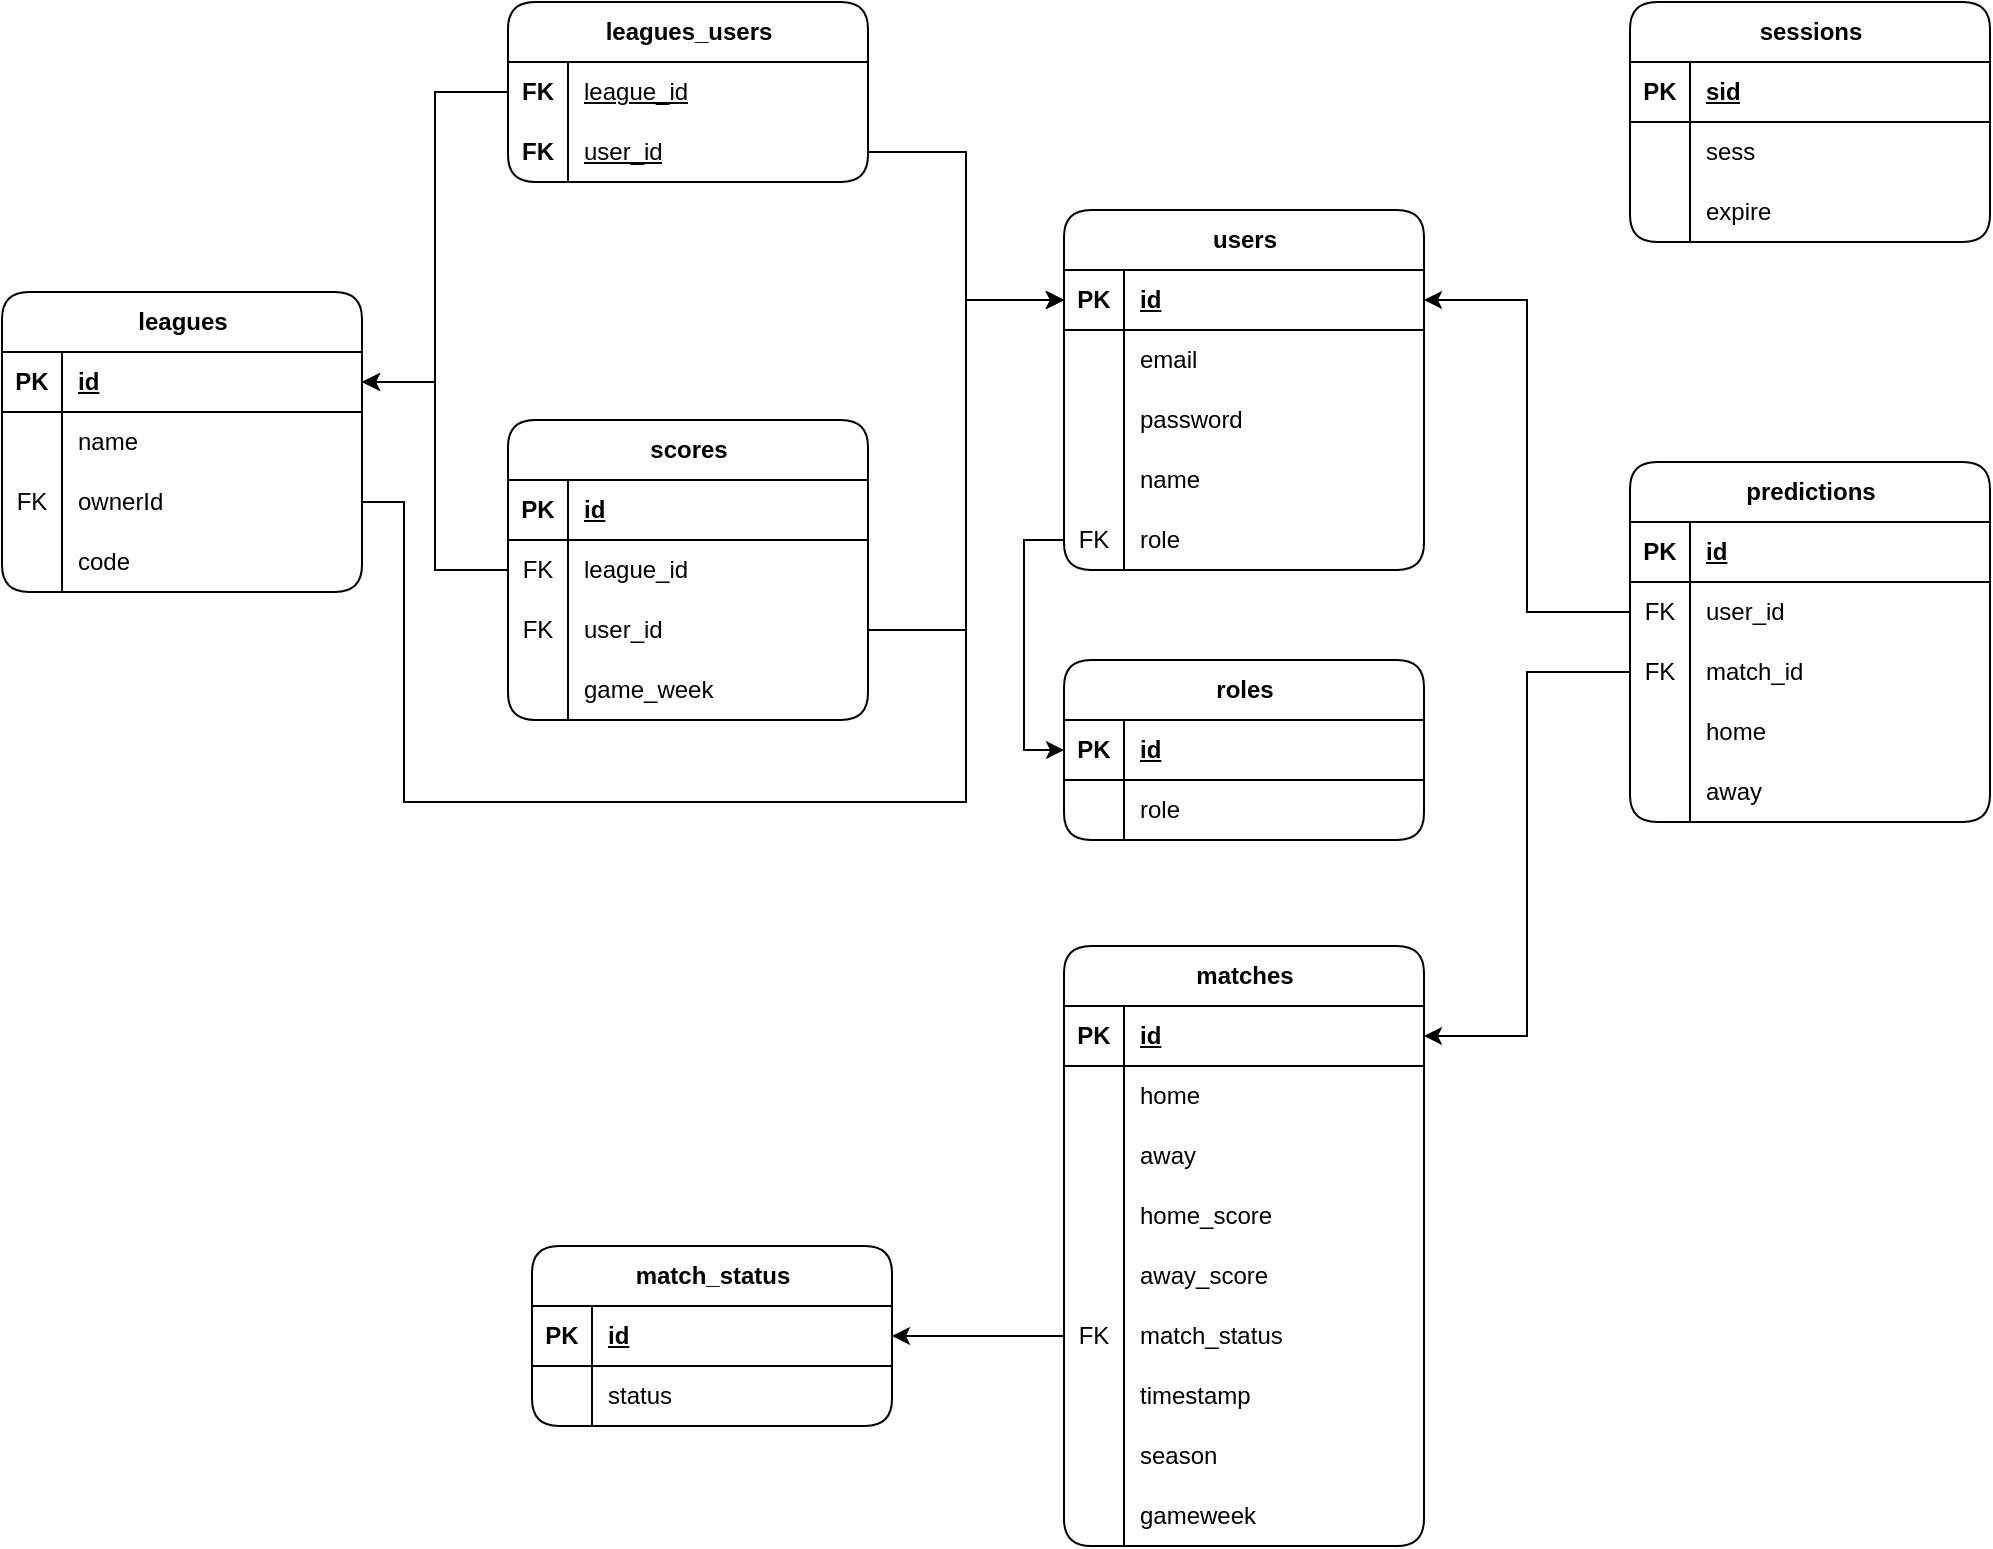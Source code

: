 <mxfile version="24.4.6" type="device">
  <diagram name="Page-1" id="XJ_B43bnQ_kSuKj_4x1w">
    <mxGraphModel dx="1434" dy="838" grid="0" gridSize="10" guides="1" tooltips="1" connect="1" arrows="1" fold="1" page="1" pageScale="1" pageWidth="1100" pageHeight="850" math="0" shadow="0">
      <root>
        <mxCell id="0" />
        <mxCell id="1" parent="0" />
        <mxCell id="yXXd_mj-EzVXQt5Ct0du-18" value="&lt;div&gt;users&lt;/div&gt;" style="shape=table;startSize=30;container=1;collapsible=1;childLayout=tableLayout;fixedRows=1;rowLines=0;fontStyle=1;align=center;resizeLast=1;html=1;rounded=1;shadow=0;swimlaneFillColor=none;gradientColor=none;" parent="1" vertex="1">
          <mxGeometry x="534" y="137" width="180" height="180" as="geometry" />
        </mxCell>
        <mxCell id="yXXd_mj-EzVXQt5Ct0du-19" value="" style="shape=tableRow;horizontal=0;startSize=0;swimlaneHead=0;swimlaneBody=0;fillColor=none;collapsible=0;dropTarget=0;points=[[0,0.5],[1,0.5]];portConstraint=eastwest;top=0;left=0;right=0;bottom=1;" parent="yXXd_mj-EzVXQt5Ct0du-18" vertex="1">
          <mxGeometry y="30" width="180" height="30" as="geometry" />
        </mxCell>
        <mxCell id="yXXd_mj-EzVXQt5Ct0du-20" value="PK" style="shape=partialRectangle;connectable=0;fillColor=none;top=0;left=0;bottom=0;right=0;fontStyle=1;overflow=hidden;whiteSpace=wrap;html=1;" parent="yXXd_mj-EzVXQt5Ct0du-19" vertex="1">
          <mxGeometry width="30" height="30" as="geometry">
            <mxRectangle width="30" height="30" as="alternateBounds" />
          </mxGeometry>
        </mxCell>
        <mxCell id="yXXd_mj-EzVXQt5Ct0du-21" value="id" style="shape=partialRectangle;connectable=0;fillColor=none;top=0;left=0;bottom=0;right=0;align=left;spacingLeft=6;fontStyle=5;overflow=hidden;whiteSpace=wrap;html=1;" parent="yXXd_mj-EzVXQt5Ct0du-19" vertex="1">
          <mxGeometry x="30" width="150" height="30" as="geometry">
            <mxRectangle width="150" height="30" as="alternateBounds" />
          </mxGeometry>
        </mxCell>
        <mxCell id="yXXd_mj-EzVXQt5Ct0du-22" value="" style="shape=tableRow;horizontal=0;startSize=0;swimlaneHead=0;swimlaneBody=0;fillColor=none;collapsible=0;dropTarget=0;points=[[0,0.5],[1,0.5]];portConstraint=eastwest;top=0;left=0;right=0;bottom=0;" parent="yXXd_mj-EzVXQt5Ct0du-18" vertex="1">
          <mxGeometry y="60" width="180" height="30" as="geometry" />
        </mxCell>
        <mxCell id="yXXd_mj-EzVXQt5Ct0du-23" value="" style="shape=partialRectangle;connectable=0;fillColor=none;top=0;left=0;bottom=0;right=0;editable=1;overflow=hidden;whiteSpace=wrap;html=1;" parent="yXXd_mj-EzVXQt5Ct0du-22" vertex="1">
          <mxGeometry width="30" height="30" as="geometry">
            <mxRectangle width="30" height="30" as="alternateBounds" />
          </mxGeometry>
        </mxCell>
        <mxCell id="yXXd_mj-EzVXQt5Ct0du-24" value="email" style="shape=partialRectangle;connectable=0;fillColor=none;top=0;left=0;bottom=0;right=0;align=left;spacingLeft=6;overflow=hidden;whiteSpace=wrap;html=1;" parent="yXXd_mj-EzVXQt5Ct0du-22" vertex="1">
          <mxGeometry x="30" width="150" height="30" as="geometry">
            <mxRectangle width="150" height="30" as="alternateBounds" />
          </mxGeometry>
        </mxCell>
        <mxCell id="yXXd_mj-EzVXQt5Ct0du-25" value="" style="shape=tableRow;horizontal=0;startSize=0;swimlaneHead=0;swimlaneBody=0;fillColor=none;collapsible=0;dropTarget=0;points=[[0,0.5],[1,0.5]];portConstraint=eastwest;top=0;left=0;right=0;bottom=0;" parent="yXXd_mj-EzVXQt5Ct0du-18" vertex="1">
          <mxGeometry y="90" width="180" height="30" as="geometry" />
        </mxCell>
        <mxCell id="yXXd_mj-EzVXQt5Ct0du-26" value="" style="shape=partialRectangle;connectable=0;fillColor=none;top=0;left=0;bottom=0;right=0;editable=1;overflow=hidden;whiteSpace=wrap;html=1;" parent="yXXd_mj-EzVXQt5Ct0du-25" vertex="1">
          <mxGeometry width="30" height="30" as="geometry">
            <mxRectangle width="30" height="30" as="alternateBounds" />
          </mxGeometry>
        </mxCell>
        <mxCell id="yXXd_mj-EzVXQt5Ct0du-27" value="password" style="shape=partialRectangle;connectable=0;fillColor=none;top=0;left=0;bottom=0;right=0;align=left;spacingLeft=6;overflow=hidden;whiteSpace=wrap;html=1;" parent="yXXd_mj-EzVXQt5Ct0du-25" vertex="1">
          <mxGeometry x="30" width="150" height="30" as="geometry">
            <mxRectangle width="150" height="30" as="alternateBounds" />
          </mxGeometry>
        </mxCell>
        <mxCell id="yXXd_mj-EzVXQt5Ct0du-28" value="" style="shape=tableRow;horizontal=0;startSize=0;swimlaneHead=0;swimlaneBody=0;fillColor=none;collapsible=0;dropTarget=0;points=[[0,0.5],[1,0.5]];portConstraint=eastwest;top=0;left=0;right=0;bottom=0;" parent="yXXd_mj-EzVXQt5Ct0du-18" vertex="1">
          <mxGeometry y="120" width="180" height="30" as="geometry" />
        </mxCell>
        <mxCell id="yXXd_mj-EzVXQt5Ct0du-29" value="" style="shape=partialRectangle;connectable=0;fillColor=none;top=0;left=0;bottom=0;right=0;editable=1;overflow=hidden;whiteSpace=wrap;html=1;" parent="yXXd_mj-EzVXQt5Ct0du-28" vertex="1">
          <mxGeometry width="30" height="30" as="geometry">
            <mxRectangle width="30" height="30" as="alternateBounds" />
          </mxGeometry>
        </mxCell>
        <mxCell id="yXXd_mj-EzVXQt5Ct0du-30" value="name" style="shape=partialRectangle;connectable=0;fillColor=none;top=0;left=0;bottom=0;right=0;align=left;spacingLeft=6;overflow=hidden;whiteSpace=wrap;html=1;" parent="yXXd_mj-EzVXQt5Ct0du-28" vertex="1">
          <mxGeometry x="30" width="150" height="30" as="geometry">
            <mxRectangle width="150" height="30" as="alternateBounds" />
          </mxGeometry>
        </mxCell>
        <mxCell id="FfpWNQNDys0B601kXqh4-14" style="shape=tableRow;horizontal=0;startSize=0;swimlaneHead=0;swimlaneBody=0;fillColor=none;collapsible=0;dropTarget=0;points=[[0,0.5],[1,0.5]];portConstraint=eastwest;top=0;left=0;right=0;bottom=0;" parent="yXXd_mj-EzVXQt5Ct0du-18" vertex="1">
          <mxGeometry y="150" width="180" height="30" as="geometry" />
        </mxCell>
        <mxCell id="FfpWNQNDys0B601kXqh4-15" value="FK" style="shape=partialRectangle;connectable=0;fillColor=none;top=0;left=0;bottom=0;right=0;editable=1;overflow=hidden;whiteSpace=wrap;html=1;" parent="FfpWNQNDys0B601kXqh4-14" vertex="1">
          <mxGeometry width="30" height="30" as="geometry">
            <mxRectangle width="30" height="30" as="alternateBounds" />
          </mxGeometry>
        </mxCell>
        <mxCell id="FfpWNQNDys0B601kXqh4-16" value="role" style="shape=partialRectangle;connectable=0;fillColor=none;top=0;left=0;bottom=0;right=0;align=left;spacingLeft=6;overflow=hidden;whiteSpace=wrap;html=1;" parent="FfpWNQNDys0B601kXqh4-14" vertex="1">
          <mxGeometry x="30" width="150" height="30" as="geometry">
            <mxRectangle width="150" height="30" as="alternateBounds" />
          </mxGeometry>
        </mxCell>
        <mxCell id="yXXd_mj-EzVXQt5Ct0du-51" value="&lt;div&gt;predictions&lt;/div&gt;" style="shape=table;startSize=30;container=1;collapsible=1;childLayout=tableLayout;fixedRows=1;rowLines=0;fontStyle=1;align=center;resizeLast=1;html=1;rounded=1;shadow=0;swimlaneFillColor=none;gradientColor=none;" parent="1" vertex="1">
          <mxGeometry x="817" y="263" width="180" height="180" as="geometry" />
        </mxCell>
        <mxCell id="yXXd_mj-EzVXQt5Ct0du-52" value="" style="shape=tableRow;horizontal=0;startSize=0;swimlaneHead=0;swimlaneBody=0;fillColor=none;collapsible=0;dropTarget=0;points=[[0,0.5],[1,0.5]];portConstraint=eastwest;top=0;left=0;right=0;bottom=1;" parent="yXXd_mj-EzVXQt5Ct0du-51" vertex="1">
          <mxGeometry y="30" width="180" height="30" as="geometry" />
        </mxCell>
        <mxCell id="yXXd_mj-EzVXQt5Ct0du-53" value="PK" style="shape=partialRectangle;connectable=0;fillColor=none;top=0;left=0;bottom=0;right=0;fontStyle=1;overflow=hidden;whiteSpace=wrap;html=1;" parent="yXXd_mj-EzVXQt5Ct0du-52" vertex="1">
          <mxGeometry width="30" height="30" as="geometry">
            <mxRectangle width="30" height="30" as="alternateBounds" />
          </mxGeometry>
        </mxCell>
        <mxCell id="yXXd_mj-EzVXQt5Ct0du-54" value="id" style="shape=partialRectangle;connectable=0;fillColor=none;top=0;left=0;bottom=0;right=0;align=left;spacingLeft=6;fontStyle=5;overflow=hidden;whiteSpace=wrap;html=1;" parent="yXXd_mj-EzVXQt5Ct0du-52" vertex="1">
          <mxGeometry x="30" width="150" height="30" as="geometry">
            <mxRectangle width="150" height="30" as="alternateBounds" />
          </mxGeometry>
        </mxCell>
        <mxCell id="yXXd_mj-EzVXQt5Ct0du-55" value="" style="shape=tableRow;horizontal=0;startSize=0;swimlaneHead=0;swimlaneBody=0;fillColor=none;collapsible=0;dropTarget=0;points=[[0,0.5],[1,0.5]];portConstraint=eastwest;top=0;left=0;right=0;bottom=0;" parent="yXXd_mj-EzVXQt5Ct0du-51" vertex="1">
          <mxGeometry y="60" width="180" height="30" as="geometry" />
        </mxCell>
        <mxCell id="yXXd_mj-EzVXQt5Ct0du-56" value="FK" style="shape=partialRectangle;connectable=0;fillColor=none;top=0;left=0;bottom=0;right=0;editable=1;overflow=hidden;whiteSpace=wrap;html=1;" parent="yXXd_mj-EzVXQt5Ct0du-55" vertex="1">
          <mxGeometry width="30" height="30" as="geometry">
            <mxRectangle width="30" height="30" as="alternateBounds" />
          </mxGeometry>
        </mxCell>
        <mxCell id="yXXd_mj-EzVXQt5Ct0du-57" value="user_id" style="shape=partialRectangle;connectable=0;fillColor=none;top=0;left=0;bottom=0;right=0;align=left;spacingLeft=6;overflow=hidden;whiteSpace=wrap;html=1;" parent="yXXd_mj-EzVXQt5Ct0du-55" vertex="1">
          <mxGeometry x="30" width="150" height="30" as="geometry">
            <mxRectangle width="150" height="30" as="alternateBounds" />
          </mxGeometry>
        </mxCell>
        <mxCell id="yXXd_mj-EzVXQt5Ct0du-58" value="" style="shape=tableRow;horizontal=0;startSize=0;swimlaneHead=0;swimlaneBody=0;fillColor=none;collapsible=0;dropTarget=0;points=[[0,0.5],[1,0.5]];portConstraint=eastwest;top=0;left=0;right=0;bottom=0;" parent="yXXd_mj-EzVXQt5Ct0du-51" vertex="1">
          <mxGeometry y="90" width="180" height="30" as="geometry" />
        </mxCell>
        <mxCell id="yXXd_mj-EzVXQt5Ct0du-59" value="FK" style="shape=partialRectangle;connectable=0;fillColor=none;top=0;left=0;bottom=0;right=0;editable=1;overflow=hidden;whiteSpace=wrap;html=1;" parent="yXXd_mj-EzVXQt5Ct0du-58" vertex="1">
          <mxGeometry width="30" height="30" as="geometry">
            <mxRectangle width="30" height="30" as="alternateBounds" />
          </mxGeometry>
        </mxCell>
        <mxCell id="yXXd_mj-EzVXQt5Ct0du-60" value="match_id" style="shape=partialRectangle;connectable=0;fillColor=none;top=0;left=0;bottom=0;right=0;align=left;spacingLeft=6;overflow=hidden;whiteSpace=wrap;html=1;" parent="yXXd_mj-EzVXQt5Ct0du-58" vertex="1">
          <mxGeometry x="30" width="150" height="30" as="geometry">
            <mxRectangle width="150" height="30" as="alternateBounds" />
          </mxGeometry>
        </mxCell>
        <mxCell id="yXXd_mj-EzVXQt5Ct0du-61" value="" style="shape=tableRow;horizontal=0;startSize=0;swimlaneHead=0;swimlaneBody=0;fillColor=none;collapsible=0;dropTarget=0;points=[[0,0.5],[1,0.5]];portConstraint=eastwest;top=0;left=0;right=0;bottom=0;" parent="yXXd_mj-EzVXQt5Ct0du-51" vertex="1">
          <mxGeometry y="120" width="180" height="30" as="geometry" />
        </mxCell>
        <mxCell id="yXXd_mj-EzVXQt5Ct0du-62" value="" style="shape=partialRectangle;connectable=0;fillColor=none;top=0;left=0;bottom=0;right=0;editable=1;overflow=hidden;whiteSpace=wrap;html=1;" parent="yXXd_mj-EzVXQt5Ct0du-61" vertex="1">
          <mxGeometry width="30" height="30" as="geometry">
            <mxRectangle width="30" height="30" as="alternateBounds" />
          </mxGeometry>
        </mxCell>
        <mxCell id="yXXd_mj-EzVXQt5Ct0du-63" value="home" style="shape=partialRectangle;connectable=0;fillColor=none;top=0;left=0;bottom=0;right=0;align=left;spacingLeft=6;overflow=hidden;whiteSpace=wrap;html=1;" parent="yXXd_mj-EzVXQt5Ct0du-61" vertex="1">
          <mxGeometry x="30" width="150" height="30" as="geometry">
            <mxRectangle width="150" height="30" as="alternateBounds" />
          </mxGeometry>
        </mxCell>
        <mxCell id="yXXd_mj-EzVXQt5Ct0du-86" style="shape=tableRow;horizontal=0;startSize=0;swimlaneHead=0;swimlaneBody=0;fillColor=none;collapsible=0;dropTarget=0;points=[[0,0.5],[1,0.5]];portConstraint=eastwest;top=0;left=0;right=0;bottom=0;" parent="yXXd_mj-EzVXQt5Ct0du-51" vertex="1">
          <mxGeometry y="150" width="180" height="30" as="geometry" />
        </mxCell>
        <mxCell id="yXXd_mj-EzVXQt5Ct0du-87" style="shape=partialRectangle;connectable=0;fillColor=none;top=0;left=0;bottom=0;right=0;editable=1;overflow=hidden;whiteSpace=wrap;html=1;" parent="yXXd_mj-EzVXQt5Ct0du-86" vertex="1">
          <mxGeometry width="30" height="30" as="geometry">
            <mxRectangle width="30" height="30" as="alternateBounds" />
          </mxGeometry>
        </mxCell>
        <mxCell id="yXXd_mj-EzVXQt5Ct0du-88" value="away" style="shape=partialRectangle;connectable=0;fillColor=none;top=0;left=0;bottom=0;right=0;align=left;spacingLeft=6;overflow=hidden;whiteSpace=wrap;html=1;" parent="yXXd_mj-EzVXQt5Ct0du-86" vertex="1">
          <mxGeometry x="30" width="150" height="30" as="geometry">
            <mxRectangle width="150" height="30" as="alternateBounds" />
          </mxGeometry>
        </mxCell>
        <mxCell id="yXXd_mj-EzVXQt5Ct0du-64" value="matches" style="shape=table;startSize=30;container=1;collapsible=1;childLayout=tableLayout;fixedRows=1;rowLines=0;fontStyle=1;align=center;resizeLast=1;html=1;rounded=1;shadow=0;swimlaneFillColor=none;gradientColor=none;" parent="1" vertex="1">
          <mxGeometry x="534" y="505" width="180" height="300" as="geometry" />
        </mxCell>
        <mxCell id="yXXd_mj-EzVXQt5Ct0du-65" value="" style="shape=tableRow;horizontal=0;startSize=0;swimlaneHead=0;swimlaneBody=0;fillColor=none;collapsible=0;dropTarget=0;points=[[0,0.5],[1,0.5]];portConstraint=eastwest;top=0;left=0;right=0;bottom=1;" parent="yXXd_mj-EzVXQt5Ct0du-64" vertex="1">
          <mxGeometry y="30" width="180" height="30" as="geometry" />
        </mxCell>
        <mxCell id="yXXd_mj-EzVXQt5Ct0du-66" value="PK" style="shape=partialRectangle;connectable=0;fillColor=none;top=0;left=0;bottom=0;right=0;fontStyle=1;overflow=hidden;whiteSpace=wrap;html=1;" parent="yXXd_mj-EzVXQt5Ct0du-65" vertex="1">
          <mxGeometry width="30" height="30" as="geometry">
            <mxRectangle width="30" height="30" as="alternateBounds" />
          </mxGeometry>
        </mxCell>
        <mxCell id="yXXd_mj-EzVXQt5Ct0du-67" value="id" style="shape=partialRectangle;connectable=0;fillColor=none;top=0;left=0;bottom=0;right=0;align=left;spacingLeft=6;fontStyle=5;overflow=hidden;whiteSpace=wrap;html=1;" parent="yXXd_mj-EzVXQt5Ct0du-65" vertex="1">
          <mxGeometry x="30" width="150" height="30" as="geometry">
            <mxRectangle width="150" height="30" as="alternateBounds" />
          </mxGeometry>
        </mxCell>
        <mxCell id="yXXd_mj-EzVXQt5Ct0du-68" value="" style="shape=tableRow;horizontal=0;startSize=0;swimlaneHead=0;swimlaneBody=0;fillColor=none;collapsible=0;dropTarget=0;points=[[0,0.5],[1,0.5]];portConstraint=eastwest;top=0;left=0;right=0;bottom=0;" parent="yXXd_mj-EzVXQt5Ct0du-64" vertex="1">
          <mxGeometry y="60" width="180" height="30" as="geometry" />
        </mxCell>
        <mxCell id="yXXd_mj-EzVXQt5Ct0du-69" value="" style="shape=partialRectangle;connectable=0;fillColor=none;top=0;left=0;bottom=0;right=0;editable=1;overflow=hidden;whiteSpace=wrap;html=1;" parent="yXXd_mj-EzVXQt5Ct0du-68" vertex="1">
          <mxGeometry width="30" height="30" as="geometry">
            <mxRectangle width="30" height="30" as="alternateBounds" />
          </mxGeometry>
        </mxCell>
        <mxCell id="yXXd_mj-EzVXQt5Ct0du-70" value="home" style="shape=partialRectangle;connectable=0;fillColor=none;top=0;left=0;bottom=0;right=0;align=left;spacingLeft=6;overflow=hidden;whiteSpace=wrap;html=1;" parent="yXXd_mj-EzVXQt5Ct0du-68" vertex="1">
          <mxGeometry x="30" width="150" height="30" as="geometry">
            <mxRectangle width="150" height="30" as="alternateBounds" />
          </mxGeometry>
        </mxCell>
        <mxCell id="yXXd_mj-EzVXQt5Ct0du-71" value="" style="shape=tableRow;horizontal=0;startSize=0;swimlaneHead=0;swimlaneBody=0;fillColor=none;collapsible=0;dropTarget=0;points=[[0,0.5],[1,0.5]];portConstraint=eastwest;top=0;left=0;right=0;bottom=0;" parent="yXXd_mj-EzVXQt5Ct0du-64" vertex="1">
          <mxGeometry y="90" width="180" height="30" as="geometry" />
        </mxCell>
        <mxCell id="yXXd_mj-EzVXQt5Ct0du-72" value="" style="shape=partialRectangle;connectable=0;fillColor=none;top=0;left=0;bottom=0;right=0;editable=1;overflow=hidden;whiteSpace=wrap;html=1;" parent="yXXd_mj-EzVXQt5Ct0du-71" vertex="1">
          <mxGeometry width="30" height="30" as="geometry">
            <mxRectangle width="30" height="30" as="alternateBounds" />
          </mxGeometry>
        </mxCell>
        <mxCell id="yXXd_mj-EzVXQt5Ct0du-73" value="away" style="shape=partialRectangle;connectable=0;fillColor=none;top=0;left=0;bottom=0;right=0;align=left;spacingLeft=6;overflow=hidden;whiteSpace=wrap;html=1;" parent="yXXd_mj-EzVXQt5Ct0du-71" vertex="1">
          <mxGeometry x="30" width="150" height="30" as="geometry">
            <mxRectangle width="150" height="30" as="alternateBounds" />
          </mxGeometry>
        </mxCell>
        <mxCell id="yXXd_mj-EzVXQt5Ct0du-74" value="" style="shape=tableRow;horizontal=0;startSize=0;swimlaneHead=0;swimlaneBody=0;fillColor=none;collapsible=0;dropTarget=0;points=[[0,0.5],[1,0.5]];portConstraint=eastwest;top=0;left=0;right=0;bottom=0;" parent="yXXd_mj-EzVXQt5Ct0du-64" vertex="1">
          <mxGeometry y="120" width="180" height="30" as="geometry" />
        </mxCell>
        <mxCell id="yXXd_mj-EzVXQt5Ct0du-75" value="" style="shape=partialRectangle;connectable=0;fillColor=none;top=0;left=0;bottom=0;right=0;editable=1;overflow=hidden;whiteSpace=wrap;html=1;" parent="yXXd_mj-EzVXQt5Ct0du-74" vertex="1">
          <mxGeometry width="30" height="30" as="geometry">
            <mxRectangle width="30" height="30" as="alternateBounds" />
          </mxGeometry>
        </mxCell>
        <mxCell id="yXXd_mj-EzVXQt5Ct0du-76" value="home_score" style="shape=partialRectangle;connectable=0;fillColor=none;top=0;left=0;bottom=0;right=0;align=left;spacingLeft=6;overflow=hidden;whiteSpace=wrap;html=1;" parent="yXXd_mj-EzVXQt5Ct0du-74" vertex="1">
          <mxGeometry x="30" width="150" height="30" as="geometry">
            <mxRectangle width="150" height="30" as="alternateBounds" />
          </mxGeometry>
        </mxCell>
        <mxCell id="yXXd_mj-EzVXQt5Ct0du-77" style="shape=tableRow;horizontal=0;startSize=0;swimlaneHead=0;swimlaneBody=0;fillColor=none;collapsible=0;dropTarget=0;points=[[0,0.5],[1,0.5]];portConstraint=eastwest;top=0;left=0;right=0;bottom=0;" parent="yXXd_mj-EzVXQt5Ct0du-64" vertex="1">
          <mxGeometry y="150" width="180" height="30" as="geometry" />
        </mxCell>
        <mxCell id="yXXd_mj-EzVXQt5Ct0du-78" style="shape=partialRectangle;connectable=0;fillColor=none;top=0;left=0;bottom=0;right=0;editable=1;overflow=hidden;whiteSpace=wrap;html=1;" parent="yXXd_mj-EzVXQt5Ct0du-77" vertex="1">
          <mxGeometry width="30" height="30" as="geometry">
            <mxRectangle width="30" height="30" as="alternateBounds" />
          </mxGeometry>
        </mxCell>
        <mxCell id="yXXd_mj-EzVXQt5Ct0du-79" value="away_score" style="shape=partialRectangle;connectable=0;fillColor=none;top=0;left=0;bottom=0;right=0;align=left;spacingLeft=6;overflow=hidden;whiteSpace=wrap;html=1;" parent="yXXd_mj-EzVXQt5Ct0du-77" vertex="1">
          <mxGeometry x="30" width="150" height="30" as="geometry">
            <mxRectangle width="150" height="30" as="alternateBounds" />
          </mxGeometry>
        </mxCell>
        <mxCell id="yXXd_mj-EzVXQt5Ct0du-146" style="shape=tableRow;horizontal=0;startSize=0;swimlaneHead=0;swimlaneBody=0;fillColor=none;collapsible=0;dropTarget=0;points=[[0,0.5],[1,0.5]];portConstraint=eastwest;top=0;left=0;right=0;bottom=0;" parent="yXXd_mj-EzVXQt5Ct0du-64" vertex="1">
          <mxGeometry y="180" width="180" height="30" as="geometry" />
        </mxCell>
        <mxCell id="yXXd_mj-EzVXQt5Ct0du-147" value="FK" style="shape=partialRectangle;connectable=0;fillColor=none;top=0;left=0;bottom=0;right=0;editable=1;overflow=hidden;whiteSpace=wrap;html=1;" parent="yXXd_mj-EzVXQt5Ct0du-146" vertex="1">
          <mxGeometry width="30" height="30" as="geometry">
            <mxRectangle width="30" height="30" as="alternateBounds" />
          </mxGeometry>
        </mxCell>
        <mxCell id="yXXd_mj-EzVXQt5Ct0du-148" value="match_status" style="shape=partialRectangle;connectable=0;fillColor=none;top=0;left=0;bottom=0;right=0;align=left;spacingLeft=6;overflow=hidden;whiteSpace=wrap;html=1;" parent="yXXd_mj-EzVXQt5Ct0du-146" vertex="1">
          <mxGeometry x="30" width="150" height="30" as="geometry">
            <mxRectangle width="150" height="30" as="alternateBounds" />
          </mxGeometry>
        </mxCell>
        <mxCell id="yXXd_mj-EzVXQt5Ct0du-80" style="shape=tableRow;horizontal=0;startSize=0;swimlaneHead=0;swimlaneBody=0;fillColor=none;collapsible=0;dropTarget=0;points=[[0,0.5],[1,0.5]];portConstraint=eastwest;top=0;left=0;right=0;bottom=0;" parent="yXXd_mj-EzVXQt5Ct0du-64" vertex="1">
          <mxGeometry y="210" width="180" height="30" as="geometry" />
        </mxCell>
        <mxCell id="yXXd_mj-EzVXQt5Ct0du-81" style="shape=partialRectangle;connectable=0;fillColor=none;top=0;left=0;bottom=0;right=0;editable=1;overflow=hidden;whiteSpace=wrap;html=1;" parent="yXXd_mj-EzVXQt5Ct0du-80" vertex="1">
          <mxGeometry width="30" height="30" as="geometry">
            <mxRectangle width="30" height="30" as="alternateBounds" />
          </mxGeometry>
        </mxCell>
        <mxCell id="yXXd_mj-EzVXQt5Ct0du-82" value="timestamp" style="shape=partialRectangle;connectable=0;fillColor=none;top=0;left=0;bottom=0;right=0;align=left;spacingLeft=6;overflow=hidden;whiteSpace=wrap;html=1;" parent="yXXd_mj-EzVXQt5Ct0du-80" vertex="1">
          <mxGeometry x="30" width="150" height="30" as="geometry">
            <mxRectangle width="150" height="30" as="alternateBounds" />
          </mxGeometry>
        </mxCell>
        <mxCell id="yXXd_mj-EzVXQt5Ct0du-83" style="shape=tableRow;horizontal=0;startSize=0;swimlaneHead=0;swimlaneBody=0;fillColor=none;collapsible=0;dropTarget=0;points=[[0,0.5],[1,0.5]];portConstraint=eastwest;top=0;left=0;right=0;bottom=0;" parent="yXXd_mj-EzVXQt5Ct0du-64" vertex="1">
          <mxGeometry y="240" width="180" height="30" as="geometry" />
        </mxCell>
        <mxCell id="yXXd_mj-EzVXQt5Ct0du-84" style="shape=partialRectangle;connectable=0;fillColor=none;top=0;left=0;bottom=0;right=0;editable=1;overflow=hidden;whiteSpace=wrap;html=1;" parent="yXXd_mj-EzVXQt5Ct0du-83" vertex="1">
          <mxGeometry width="30" height="30" as="geometry">
            <mxRectangle width="30" height="30" as="alternateBounds" />
          </mxGeometry>
        </mxCell>
        <mxCell id="yXXd_mj-EzVXQt5Ct0du-85" value="season" style="shape=partialRectangle;connectable=0;fillColor=none;top=0;left=0;bottom=0;right=0;align=left;spacingLeft=6;overflow=hidden;whiteSpace=wrap;html=1;" parent="yXXd_mj-EzVXQt5Ct0du-83" vertex="1">
          <mxGeometry x="30" width="150" height="30" as="geometry">
            <mxRectangle width="150" height="30" as="alternateBounds" />
          </mxGeometry>
        </mxCell>
        <mxCell id="BemT7R6E5aSTRUcToGbr-1" style="shape=tableRow;horizontal=0;startSize=0;swimlaneHead=0;swimlaneBody=0;fillColor=none;collapsible=0;dropTarget=0;points=[[0,0.5],[1,0.5]];portConstraint=eastwest;top=0;left=0;right=0;bottom=0;" vertex="1" parent="yXXd_mj-EzVXQt5Ct0du-64">
          <mxGeometry y="270" width="180" height="30" as="geometry" />
        </mxCell>
        <mxCell id="BemT7R6E5aSTRUcToGbr-2" style="shape=partialRectangle;connectable=0;fillColor=none;top=0;left=0;bottom=0;right=0;editable=1;overflow=hidden;whiteSpace=wrap;html=1;" vertex="1" parent="BemT7R6E5aSTRUcToGbr-1">
          <mxGeometry width="30" height="30" as="geometry">
            <mxRectangle width="30" height="30" as="alternateBounds" />
          </mxGeometry>
        </mxCell>
        <mxCell id="BemT7R6E5aSTRUcToGbr-3" value="gameweek" style="shape=partialRectangle;connectable=0;fillColor=none;top=0;left=0;bottom=0;right=0;align=left;spacingLeft=6;overflow=hidden;whiteSpace=wrap;html=1;" vertex="1" parent="BemT7R6E5aSTRUcToGbr-1">
          <mxGeometry x="30" width="150" height="30" as="geometry">
            <mxRectangle width="150" height="30" as="alternateBounds" />
          </mxGeometry>
        </mxCell>
        <mxCell id="yXXd_mj-EzVXQt5Ct0du-92" style="edgeStyle=orthogonalEdgeStyle;rounded=0;orthogonalLoop=1;jettySize=auto;html=1;exitX=0;exitY=0.5;exitDx=0;exitDy=0;entryX=1;entryY=0.5;entryDx=0;entryDy=0;" parent="1" source="yXXd_mj-EzVXQt5Ct0du-55" target="yXXd_mj-EzVXQt5Ct0du-19" edge="1">
          <mxGeometry relative="1" as="geometry" />
        </mxCell>
        <mxCell id="yXXd_mj-EzVXQt5Ct0du-93" style="edgeStyle=orthogonalEdgeStyle;rounded=0;orthogonalLoop=1;jettySize=auto;html=1;exitX=0;exitY=0.5;exitDx=0;exitDy=0;entryX=1;entryY=0.5;entryDx=0;entryDy=0;" parent="1" source="yXXd_mj-EzVXQt5Ct0du-58" target="yXXd_mj-EzVXQt5Ct0du-65" edge="1">
          <mxGeometry relative="1" as="geometry" />
        </mxCell>
        <mxCell id="yXXd_mj-EzVXQt5Ct0du-94" value="leagues" style="shape=table;startSize=30;container=1;collapsible=1;childLayout=tableLayout;fixedRows=1;rowLines=0;fontStyle=1;align=center;resizeLast=1;html=1;rounded=1;shadow=0;swimlaneFillColor=none;gradientColor=none;" parent="1" vertex="1">
          <mxGeometry x="3" y="178" width="180" height="150" as="geometry" />
        </mxCell>
        <mxCell id="yXXd_mj-EzVXQt5Ct0du-95" value="" style="shape=tableRow;horizontal=0;startSize=0;swimlaneHead=0;swimlaneBody=0;fillColor=none;collapsible=0;dropTarget=0;points=[[0,0.5],[1,0.5]];portConstraint=eastwest;top=0;left=0;right=0;bottom=1;" parent="yXXd_mj-EzVXQt5Ct0du-94" vertex="1">
          <mxGeometry y="30" width="180" height="30" as="geometry" />
        </mxCell>
        <mxCell id="yXXd_mj-EzVXQt5Ct0du-96" value="PK" style="shape=partialRectangle;connectable=0;fillColor=none;top=0;left=0;bottom=0;right=0;fontStyle=1;overflow=hidden;whiteSpace=wrap;html=1;" parent="yXXd_mj-EzVXQt5Ct0du-95" vertex="1">
          <mxGeometry width="30" height="30" as="geometry">
            <mxRectangle width="30" height="30" as="alternateBounds" />
          </mxGeometry>
        </mxCell>
        <mxCell id="yXXd_mj-EzVXQt5Ct0du-97" value="id" style="shape=partialRectangle;connectable=0;fillColor=none;top=0;left=0;bottom=0;right=0;align=left;spacingLeft=6;fontStyle=5;overflow=hidden;whiteSpace=wrap;html=1;" parent="yXXd_mj-EzVXQt5Ct0du-95" vertex="1">
          <mxGeometry x="30" width="150" height="30" as="geometry">
            <mxRectangle width="150" height="30" as="alternateBounds" />
          </mxGeometry>
        </mxCell>
        <mxCell id="yXXd_mj-EzVXQt5Ct0du-98" value="" style="shape=tableRow;horizontal=0;startSize=0;swimlaneHead=0;swimlaneBody=0;fillColor=none;collapsible=0;dropTarget=0;points=[[0,0.5],[1,0.5]];portConstraint=eastwest;top=0;left=0;right=0;bottom=0;" parent="yXXd_mj-EzVXQt5Ct0du-94" vertex="1">
          <mxGeometry y="60" width="180" height="30" as="geometry" />
        </mxCell>
        <mxCell id="yXXd_mj-EzVXQt5Ct0du-99" value="" style="shape=partialRectangle;connectable=0;fillColor=none;top=0;left=0;bottom=0;right=0;editable=1;overflow=hidden;whiteSpace=wrap;html=1;" parent="yXXd_mj-EzVXQt5Ct0du-98" vertex="1">
          <mxGeometry width="30" height="30" as="geometry">
            <mxRectangle width="30" height="30" as="alternateBounds" />
          </mxGeometry>
        </mxCell>
        <mxCell id="yXXd_mj-EzVXQt5Ct0du-100" value="name" style="shape=partialRectangle;connectable=0;fillColor=none;top=0;left=0;bottom=0;right=0;align=left;spacingLeft=6;overflow=hidden;whiteSpace=wrap;html=1;" parent="yXXd_mj-EzVXQt5Ct0du-98" vertex="1">
          <mxGeometry x="30" width="150" height="30" as="geometry">
            <mxRectangle width="150" height="30" as="alternateBounds" />
          </mxGeometry>
        </mxCell>
        <mxCell id="FfpWNQNDys0B601kXqh4-34" style="shape=tableRow;horizontal=0;startSize=0;swimlaneHead=0;swimlaneBody=0;fillColor=none;collapsible=0;dropTarget=0;points=[[0,0.5],[1,0.5]];portConstraint=eastwest;top=0;left=0;right=0;bottom=0;" parent="yXXd_mj-EzVXQt5Ct0du-94" vertex="1">
          <mxGeometry y="90" width="180" height="30" as="geometry" />
        </mxCell>
        <mxCell id="FfpWNQNDys0B601kXqh4-35" value="FK" style="shape=partialRectangle;connectable=0;fillColor=none;top=0;left=0;bottom=0;right=0;editable=1;overflow=hidden;whiteSpace=wrap;html=1;" parent="FfpWNQNDys0B601kXqh4-34" vertex="1">
          <mxGeometry width="30" height="30" as="geometry">
            <mxRectangle width="30" height="30" as="alternateBounds" />
          </mxGeometry>
        </mxCell>
        <mxCell id="FfpWNQNDys0B601kXqh4-36" value="ownerId" style="shape=partialRectangle;connectable=0;fillColor=none;top=0;left=0;bottom=0;right=0;align=left;spacingLeft=6;overflow=hidden;whiteSpace=wrap;html=1;" parent="FfpWNQNDys0B601kXqh4-34" vertex="1">
          <mxGeometry x="30" width="150" height="30" as="geometry">
            <mxRectangle width="150" height="30" as="alternateBounds" />
          </mxGeometry>
        </mxCell>
        <mxCell id="AkAOynJdeAD58ImVZzHF-1" style="shape=tableRow;horizontal=0;startSize=0;swimlaneHead=0;swimlaneBody=0;fillColor=none;collapsible=0;dropTarget=0;points=[[0,0.5],[1,0.5]];portConstraint=eastwest;top=0;left=0;right=0;bottom=0;" parent="yXXd_mj-EzVXQt5Ct0du-94" vertex="1">
          <mxGeometry y="120" width="180" height="30" as="geometry" />
        </mxCell>
        <mxCell id="AkAOynJdeAD58ImVZzHF-2" style="shape=partialRectangle;connectable=0;fillColor=none;top=0;left=0;bottom=0;right=0;editable=1;overflow=hidden;whiteSpace=wrap;html=1;" parent="AkAOynJdeAD58ImVZzHF-1" vertex="1">
          <mxGeometry width="30" height="30" as="geometry">
            <mxRectangle width="30" height="30" as="alternateBounds" />
          </mxGeometry>
        </mxCell>
        <mxCell id="AkAOynJdeAD58ImVZzHF-3" value="code" style="shape=partialRectangle;connectable=0;fillColor=none;top=0;left=0;bottom=0;right=0;align=left;spacingLeft=6;overflow=hidden;whiteSpace=wrap;html=1;" parent="AkAOynJdeAD58ImVZzHF-1" vertex="1">
          <mxGeometry x="30" width="150" height="30" as="geometry">
            <mxRectangle width="150" height="30" as="alternateBounds" />
          </mxGeometry>
        </mxCell>
        <mxCell id="yXXd_mj-EzVXQt5Ct0du-107" value="leagues_users" style="shape=table;startSize=30;container=1;collapsible=1;childLayout=tableLayout;fixedRows=1;rowLines=0;fontStyle=1;align=center;resizeLast=1;html=1;rounded=1;shadow=0;swimlaneFillColor=none;gradientColor=none;" parent="1" vertex="1">
          <mxGeometry x="256" y="33" width="180" height="90" as="geometry">
            <mxRectangle x="325" y="10" width="113" height="30" as="alternateBounds" />
          </mxGeometry>
        </mxCell>
        <mxCell id="yXXd_mj-EzVXQt5Ct0du-111" value="" style="shape=tableRow;horizontal=0;startSize=0;swimlaneHead=0;swimlaneBody=0;fillColor=none;collapsible=0;dropTarget=0;points=[[0,0.5],[1,0.5]];portConstraint=eastwest;top=0;left=0;right=0;bottom=0;" parent="yXXd_mj-EzVXQt5Ct0du-107" vertex="1">
          <mxGeometry y="30" width="180" height="30" as="geometry" />
        </mxCell>
        <mxCell id="yXXd_mj-EzVXQt5Ct0du-112" value="&lt;div&gt;&lt;span style=&quot;background-color: initial;&quot;&gt;&lt;b&gt;FK&lt;/b&gt;&lt;/span&gt;&lt;br&gt;&lt;/div&gt;" style="shape=partialRectangle;connectable=0;fillColor=none;top=0;left=0;bottom=0;right=0;editable=1;overflow=hidden;whiteSpace=wrap;html=1;" parent="yXXd_mj-EzVXQt5Ct0du-111" vertex="1">
          <mxGeometry width="30" height="30" as="geometry">
            <mxRectangle width="30" height="30" as="alternateBounds" />
          </mxGeometry>
        </mxCell>
        <mxCell id="yXXd_mj-EzVXQt5Ct0du-113" value="&lt;u&gt;league_id&lt;/u&gt;" style="shape=partialRectangle;connectable=0;fillColor=none;top=0;left=0;bottom=0;right=0;align=left;spacingLeft=6;overflow=hidden;whiteSpace=wrap;html=1;" parent="yXXd_mj-EzVXQt5Ct0du-111" vertex="1">
          <mxGeometry x="30" width="150" height="30" as="geometry">
            <mxRectangle width="150" height="30" as="alternateBounds" />
          </mxGeometry>
        </mxCell>
        <mxCell id="yXXd_mj-EzVXQt5Ct0du-114" value="" style="shape=tableRow;horizontal=0;startSize=0;swimlaneHead=0;swimlaneBody=0;fillColor=none;collapsible=0;dropTarget=0;points=[[0,0.5],[1,0.5]];portConstraint=eastwest;top=0;left=0;right=0;bottom=0;" parent="yXXd_mj-EzVXQt5Ct0du-107" vertex="1">
          <mxGeometry y="60" width="180" height="30" as="geometry" />
        </mxCell>
        <mxCell id="yXXd_mj-EzVXQt5Ct0du-115" value="&lt;b&gt;FK&lt;/b&gt;" style="shape=partialRectangle;connectable=0;fillColor=none;top=0;left=0;bottom=0;right=0;editable=1;overflow=hidden;whiteSpace=wrap;html=1;" parent="yXXd_mj-EzVXQt5Ct0du-114" vertex="1">
          <mxGeometry width="30" height="30" as="geometry">
            <mxRectangle width="30" height="30" as="alternateBounds" />
          </mxGeometry>
        </mxCell>
        <mxCell id="yXXd_mj-EzVXQt5Ct0du-116" value="&lt;u&gt;user_id&lt;/u&gt;" style="shape=partialRectangle;connectable=0;fillColor=none;top=0;left=0;bottom=0;right=0;align=left;spacingLeft=6;overflow=hidden;whiteSpace=wrap;html=1;" parent="yXXd_mj-EzVXQt5Ct0du-114" vertex="1">
          <mxGeometry x="30" width="150" height="30" as="geometry">
            <mxRectangle width="150" height="30" as="alternateBounds" />
          </mxGeometry>
        </mxCell>
        <mxCell id="yXXd_mj-EzVXQt5Ct0du-120" style="edgeStyle=orthogonalEdgeStyle;rounded=0;orthogonalLoop=1;jettySize=auto;html=1;exitX=0;exitY=0.5;exitDx=0;exitDy=0;entryX=1;entryY=0.5;entryDx=0;entryDy=0;" parent="1" source="yXXd_mj-EzVXQt5Ct0du-111" target="yXXd_mj-EzVXQt5Ct0du-95" edge="1">
          <mxGeometry relative="1" as="geometry" />
        </mxCell>
        <mxCell id="yXXd_mj-EzVXQt5Ct0du-122" value="scores" style="shape=table;startSize=30;container=1;collapsible=1;childLayout=tableLayout;fixedRows=1;rowLines=0;fontStyle=1;align=center;resizeLast=1;html=1;rounded=1;shadow=0;swimlaneFillColor=none;gradientColor=none;" parent="1" vertex="1">
          <mxGeometry x="256" y="242" width="180" height="150" as="geometry" />
        </mxCell>
        <mxCell id="yXXd_mj-EzVXQt5Ct0du-123" value="" style="shape=tableRow;horizontal=0;startSize=0;swimlaneHead=0;swimlaneBody=0;fillColor=none;collapsible=0;dropTarget=0;points=[[0,0.5],[1,0.5]];portConstraint=eastwest;top=0;left=0;right=0;bottom=1;" parent="yXXd_mj-EzVXQt5Ct0du-122" vertex="1">
          <mxGeometry y="30" width="180" height="30" as="geometry" />
        </mxCell>
        <mxCell id="yXXd_mj-EzVXQt5Ct0du-124" value="PK" style="shape=partialRectangle;connectable=0;fillColor=none;top=0;left=0;bottom=0;right=0;fontStyle=1;overflow=hidden;whiteSpace=wrap;html=1;" parent="yXXd_mj-EzVXQt5Ct0du-123" vertex="1">
          <mxGeometry width="30" height="30" as="geometry">
            <mxRectangle width="30" height="30" as="alternateBounds" />
          </mxGeometry>
        </mxCell>
        <mxCell id="yXXd_mj-EzVXQt5Ct0du-125" value="id" style="shape=partialRectangle;connectable=0;fillColor=none;top=0;left=0;bottom=0;right=0;align=left;spacingLeft=6;fontStyle=5;overflow=hidden;whiteSpace=wrap;html=1;" parent="yXXd_mj-EzVXQt5Ct0du-123" vertex="1">
          <mxGeometry x="30" width="150" height="30" as="geometry">
            <mxRectangle width="150" height="30" as="alternateBounds" />
          </mxGeometry>
        </mxCell>
        <mxCell id="yXXd_mj-EzVXQt5Ct0du-126" value="" style="shape=tableRow;horizontal=0;startSize=0;swimlaneHead=0;swimlaneBody=0;fillColor=none;collapsible=0;dropTarget=0;points=[[0,0.5],[1,0.5]];portConstraint=eastwest;top=0;left=0;right=0;bottom=0;" parent="yXXd_mj-EzVXQt5Ct0du-122" vertex="1">
          <mxGeometry y="60" width="180" height="30" as="geometry" />
        </mxCell>
        <mxCell id="yXXd_mj-EzVXQt5Ct0du-127" value="FK" style="shape=partialRectangle;connectable=0;fillColor=none;top=0;left=0;bottom=0;right=0;editable=1;overflow=hidden;whiteSpace=wrap;html=1;" parent="yXXd_mj-EzVXQt5Ct0du-126" vertex="1">
          <mxGeometry width="30" height="30" as="geometry">
            <mxRectangle width="30" height="30" as="alternateBounds" />
          </mxGeometry>
        </mxCell>
        <mxCell id="yXXd_mj-EzVXQt5Ct0du-128" value="league_id" style="shape=partialRectangle;connectable=0;fillColor=none;top=0;left=0;bottom=0;right=0;align=left;spacingLeft=6;overflow=hidden;whiteSpace=wrap;html=1;" parent="yXXd_mj-EzVXQt5Ct0du-126" vertex="1">
          <mxGeometry x="30" width="150" height="30" as="geometry">
            <mxRectangle width="150" height="30" as="alternateBounds" />
          </mxGeometry>
        </mxCell>
        <mxCell id="yXXd_mj-EzVXQt5Ct0du-129" value="" style="shape=tableRow;horizontal=0;startSize=0;swimlaneHead=0;swimlaneBody=0;fillColor=none;collapsible=0;dropTarget=0;points=[[0,0.5],[1,0.5]];portConstraint=eastwest;top=0;left=0;right=0;bottom=0;" parent="yXXd_mj-EzVXQt5Ct0du-122" vertex="1">
          <mxGeometry y="90" width="180" height="30" as="geometry" />
        </mxCell>
        <mxCell id="yXXd_mj-EzVXQt5Ct0du-130" value="FK" style="shape=partialRectangle;connectable=0;fillColor=none;top=0;left=0;bottom=0;right=0;editable=1;overflow=hidden;whiteSpace=wrap;html=1;" parent="yXXd_mj-EzVXQt5Ct0du-129" vertex="1">
          <mxGeometry width="30" height="30" as="geometry">
            <mxRectangle width="30" height="30" as="alternateBounds" />
          </mxGeometry>
        </mxCell>
        <mxCell id="yXXd_mj-EzVXQt5Ct0du-131" value="user_id" style="shape=partialRectangle;connectable=0;fillColor=none;top=0;left=0;bottom=0;right=0;align=left;spacingLeft=6;overflow=hidden;whiteSpace=wrap;html=1;" parent="yXXd_mj-EzVXQt5Ct0du-129" vertex="1">
          <mxGeometry x="30" width="150" height="30" as="geometry">
            <mxRectangle width="150" height="30" as="alternateBounds" />
          </mxGeometry>
        </mxCell>
        <mxCell id="yXXd_mj-EzVXQt5Ct0du-132" style="shape=tableRow;horizontal=0;startSize=0;swimlaneHead=0;swimlaneBody=0;fillColor=none;collapsible=0;dropTarget=0;points=[[0,0.5],[1,0.5]];portConstraint=eastwest;top=0;left=0;right=0;bottom=0;" parent="yXXd_mj-EzVXQt5Ct0du-122" vertex="1">
          <mxGeometry y="120" width="180" height="30" as="geometry" />
        </mxCell>
        <mxCell id="yXXd_mj-EzVXQt5Ct0du-133" style="shape=partialRectangle;connectable=0;fillColor=none;top=0;left=0;bottom=0;right=0;editable=1;overflow=hidden;whiteSpace=wrap;html=1;" parent="yXXd_mj-EzVXQt5Ct0du-132" vertex="1">
          <mxGeometry width="30" height="30" as="geometry">
            <mxRectangle width="30" height="30" as="alternateBounds" />
          </mxGeometry>
        </mxCell>
        <mxCell id="yXXd_mj-EzVXQt5Ct0du-134" value="game_week" style="shape=partialRectangle;connectable=0;fillColor=none;top=0;left=0;bottom=0;right=0;align=left;spacingLeft=6;overflow=hidden;whiteSpace=wrap;html=1;" parent="yXXd_mj-EzVXQt5Ct0du-132" vertex="1">
          <mxGeometry x="30" width="150" height="30" as="geometry">
            <mxRectangle width="150" height="30" as="alternateBounds" />
          </mxGeometry>
        </mxCell>
        <mxCell id="yXXd_mj-EzVXQt5Ct0du-135" style="edgeStyle=orthogonalEdgeStyle;rounded=0;orthogonalLoop=1;jettySize=auto;html=1;exitX=0;exitY=0.5;exitDx=0;exitDy=0;entryX=1;entryY=0.5;entryDx=0;entryDy=0;" parent="1" source="yXXd_mj-EzVXQt5Ct0du-126" target="yXXd_mj-EzVXQt5Ct0du-95" edge="1">
          <mxGeometry relative="1" as="geometry" />
        </mxCell>
        <mxCell id="yXXd_mj-EzVXQt5Ct0du-139" value="match_status" style="shape=table;startSize=30;container=1;collapsible=1;childLayout=tableLayout;fixedRows=1;rowLines=0;fontStyle=1;align=center;resizeLast=1;html=1;rounded=1;shadow=0;swimlaneFillColor=none;gradientColor=none;" parent="1" vertex="1">
          <mxGeometry x="268" y="655" width="180" height="90" as="geometry" />
        </mxCell>
        <mxCell id="yXXd_mj-EzVXQt5Ct0du-140" value="" style="shape=tableRow;horizontal=0;startSize=0;swimlaneHead=0;swimlaneBody=0;fillColor=none;collapsible=0;dropTarget=0;points=[[0,0.5],[1,0.5]];portConstraint=eastwest;top=0;left=0;right=0;bottom=1;" parent="yXXd_mj-EzVXQt5Ct0du-139" vertex="1">
          <mxGeometry y="30" width="180" height="30" as="geometry" />
        </mxCell>
        <mxCell id="yXXd_mj-EzVXQt5Ct0du-141" value="PK" style="shape=partialRectangle;connectable=0;fillColor=none;top=0;left=0;bottom=0;right=0;fontStyle=1;overflow=hidden;whiteSpace=wrap;html=1;" parent="yXXd_mj-EzVXQt5Ct0du-140" vertex="1">
          <mxGeometry width="30" height="30" as="geometry">
            <mxRectangle width="30" height="30" as="alternateBounds" />
          </mxGeometry>
        </mxCell>
        <mxCell id="yXXd_mj-EzVXQt5Ct0du-142" value="id" style="shape=partialRectangle;connectable=0;fillColor=none;top=0;left=0;bottom=0;right=0;align=left;spacingLeft=6;fontStyle=5;overflow=hidden;whiteSpace=wrap;html=1;" parent="yXXd_mj-EzVXQt5Ct0du-140" vertex="1">
          <mxGeometry x="30" width="150" height="30" as="geometry">
            <mxRectangle width="150" height="30" as="alternateBounds" />
          </mxGeometry>
        </mxCell>
        <mxCell id="yXXd_mj-EzVXQt5Ct0du-143" value="" style="shape=tableRow;horizontal=0;startSize=0;swimlaneHead=0;swimlaneBody=0;fillColor=none;collapsible=0;dropTarget=0;points=[[0,0.5],[1,0.5]];portConstraint=eastwest;top=0;left=0;right=0;bottom=0;" parent="yXXd_mj-EzVXQt5Ct0du-139" vertex="1">
          <mxGeometry y="60" width="180" height="30" as="geometry" />
        </mxCell>
        <mxCell id="yXXd_mj-EzVXQt5Ct0du-144" value="" style="shape=partialRectangle;connectable=0;fillColor=none;top=0;left=0;bottom=0;right=0;editable=1;overflow=hidden;whiteSpace=wrap;html=1;" parent="yXXd_mj-EzVXQt5Ct0du-143" vertex="1">
          <mxGeometry width="30" height="30" as="geometry">
            <mxRectangle width="30" height="30" as="alternateBounds" />
          </mxGeometry>
        </mxCell>
        <mxCell id="yXXd_mj-EzVXQt5Ct0du-145" value="status" style="shape=partialRectangle;connectable=0;fillColor=none;top=0;left=0;bottom=0;right=0;align=left;spacingLeft=6;overflow=hidden;whiteSpace=wrap;html=1;" parent="yXXd_mj-EzVXQt5Ct0du-143" vertex="1">
          <mxGeometry x="30" width="150" height="30" as="geometry">
            <mxRectangle width="150" height="30" as="alternateBounds" />
          </mxGeometry>
        </mxCell>
        <mxCell id="yXXd_mj-EzVXQt5Ct0du-149" style="edgeStyle=orthogonalEdgeStyle;rounded=0;orthogonalLoop=1;jettySize=auto;html=1;exitX=0;exitY=0.5;exitDx=0;exitDy=0;entryX=1;entryY=0.5;entryDx=0;entryDy=0;" parent="1" source="yXXd_mj-EzVXQt5Ct0du-146" target="yXXd_mj-EzVXQt5Ct0du-140" edge="1">
          <mxGeometry relative="1" as="geometry" />
        </mxCell>
        <mxCell id="yzfcnUUGF15sT7p2KGN0-1" value="sessions" style="shape=table;startSize=30;container=1;collapsible=1;childLayout=tableLayout;fixedRows=1;rowLines=0;fontStyle=1;align=center;resizeLast=1;html=1;rounded=1;shadow=0;swimlaneFillColor=none;gradientColor=none;" parent="1" vertex="1">
          <mxGeometry x="817" y="33" width="180" height="120" as="geometry" />
        </mxCell>
        <mxCell id="yzfcnUUGF15sT7p2KGN0-2" value="" style="shape=tableRow;horizontal=0;startSize=0;swimlaneHead=0;swimlaneBody=0;fillColor=none;collapsible=0;dropTarget=0;points=[[0,0.5],[1,0.5]];portConstraint=eastwest;top=0;left=0;right=0;bottom=1;" parent="yzfcnUUGF15sT7p2KGN0-1" vertex="1">
          <mxGeometry y="30" width="180" height="30" as="geometry" />
        </mxCell>
        <mxCell id="yzfcnUUGF15sT7p2KGN0-3" value="PK" style="shape=partialRectangle;connectable=0;fillColor=none;top=0;left=0;bottom=0;right=0;fontStyle=1;overflow=hidden;whiteSpace=wrap;html=1;" parent="yzfcnUUGF15sT7p2KGN0-2" vertex="1">
          <mxGeometry width="30" height="30" as="geometry">
            <mxRectangle width="30" height="30" as="alternateBounds" />
          </mxGeometry>
        </mxCell>
        <mxCell id="yzfcnUUGF15sT7p2KGN0-4" value="sid" style="shape=partialRectangle;connectable=0;fillColor=none;top=0;left=0;bottom=0;right=0;align=left;spacingLeft=6;fontStyle=5;overflow=hidden;whiteSpace=wrap;html=1;" parent="yzfcnUUGF15sT7p2KGN0-2" vertex="1">
          <mxGeometry x="30" width="150" height="30" as="geometry">
            <mxRectangle width="150" height="30" as="alternateBounds" />
          </mxGeometry>
        </mxCell>
        <mxCell id="yzfcnUUGF15sT7p2KGN0-8" value="" style="shape=tableRow;horizontal=0;startSize=0;swimlaneHead=0;swimlaneBody=0;fillColor=none;collapsible=0;dropTarget=0;points=[[0,0.5],[1,0.5]];portConstraint=eastwest;top=0;left=0;right=0;bottom=0;" parent="yzfcnUUGF15sT7p2KGN0-1" vertex="1">
          <mxGeometry y="60" width="180" height="30" as="geometry" />
        </mxCell>
        <mxCell id="yzfcnUUGF15sT7p2KGN0-9" value="" style="shape=partialRectangle;connectable=0;fillColor=none;top=0;left=0;bottom=0;right=0;editable=1;overflow=hidden;whiteSpace=wrap;html=1;" parent="yzfcnUUGF15sT7p2KGN0-8" vertex="1">
          <mxGeometry width="30" height="30" as="geometry">
            <mxRectangle width="30" height="30" as="alternateBounds" />
          </mxGeometry>
        </mxCell>
        <mxCell id="yzfcnUUGF15sT7p2KGN0-10" value="sess" style="shape=partialRectangle;connectable=0;fillColor=none;top=0;left=0;bottom=0;right=0;align=left;spacingLeft=6;overflow=hidden;whiteSpace=wrap;html=1;" parent="yzfcnUUGF15sT7p2KGN0-8" vertex="1">
          <mxGeometry x="30" width="150" height="30" as="geometry">
            <mxRectangle width="150" height="30" as="alternateBounds" />
          </mxGeometry>
        </mxCell>
        <mxCell id="yzfcnUUGF15sT7p2KGN0-11" value="" style="shape=tableRow;horizontal=0;startSize=0;swimlaneHead=0;swimlaneBody=0;fillColor=none;collapsible=0;dropTarget=0;points=[[0,0.5],[1,0.5]];portConstraint=eastwest;top=0;left=0;right=0;bottom=0;" parent="yzfcnUUGF15sT7p2KGN0-1" vertex="1">
          <mxGeometry y="90" width="180" height="30" as="geometry" />
        </mxCell>
        <mxCell id="yzfcnUUGF15sT7p2KGN0-12" value="" style="shape=partialRectangle;connectable=0;fillColor=none;top=0;left=0;bottom=0;right=0;editable=1;overflow=hidden;whiteSpace=wrap;html=1;" parent="yzfcnUUGF15sT7p2KGN0-11" vertex="1">
          <mxGeometry width="30" height="30" as="geometry">
            <mxRectangle width="30" height="30" as="alternateBounds" />
          </mxGeometry>
        </mxCell>
        <mxCell id="yzfcnUUGF15sT7p2KGN0-13" value="expire" style="shape=partialRectangle;connectable=0;fillColor=none;top=0;left=0;bottom=0;right=0;align=left;spacingLeft=6;overflow=hidden;whiteSpace=wrap;html=1;" parent="yzfcnUUGF15sT7p2KGN0-11" vertex="1">
          <mxGeometry x="30" width="150" height="30" as="geometry">
            <mxRectangle width="150" height="30" as="alternateBounds" />
          </mxGeometry>
        </mxCell>
        <mxCell id="FfpWNQNDys0B601kXqh4-1" value="roles" style="shape=table;startSize=30;container=1;collapsible=1;childLayout=tableLayout;fixedRows=1;rowLines=0;fontStyle=1;align=center;resizeLast=1;html=1;rounded=1;shadow=0;swimlaneFillColor=none;gradientColor=none;" parent="1" vertex="1">
          <mxGeometry x="534" y="362" width="180" height="90" as="geometry" />
        </mxCell>
        <mxCell id="FfpWNQNDys0B601kXqh4-2" value="" style="shape=tableRow;horizontal=0;startSize=0;swimlaneHead=0;swimlaneBody=0;fillColor=none;collapsible=0;dropTarget=0;points=[[0,0.5],[1,0.5]];portConstraint=eastwest;top=0;left=0;right=0;bottom=1;" parent="FfpWNQNDys0B601kXqh4-1" vertex="1">
          <mxGeometry y="30" width="180" height="30" as="geometry" />
        </mxCell>
        <mxCell id="FfpWNQNDys0B601kXqh4-3" value="PK" style="shape=partialRectangle;connectable=0;fillColor=none;top=0;left=0;bottom=0;right=0;fontStyle=1;overflow=hidden;whiteSpace=wrap;html=1;" parent="FfpWNQNDys0B601kXqh4-2" vertex="1">
          <mxGeometry width="30" height="30" as="geometry">
            <mxRectangle width="30" height="30" as="alternateBounds" />
          </mxGeometry>
        </mxCell>
        <mxCell id="FfpWNQNDys0B601kXqh4-4" value="id" style="shape=partialRectangle;connectable=0;fillColor=none;top=0;left=0;bottom=0;right=0;align=left;spacingLeft=6;fontStyle=5;overflow=hidden;whiteSpace=wrap;html=1;" parent="FfpWNQNDys0B601kXqh4-2" vertex="1">
          <mxGeometry x="30" width="150" height="30" as="geometry">
            <mxRectangle width="150" height="30" as="alternateBounds" />
          </mxGeometry>
        </mxCell>
        <mxCell id="FfpWNQNDys0B601kXqh4-5" value="" style="shape=tableRow;horizontal=0;startSize=0;swimlaneHead=0;swimlaneBody=0;fillColor=none;collapsible=0;dropTarget=0;points=[[0,0.5],[1,0.5]];portConstraint=eastwest;top=0;left=0;right=0;bottom=0;" parent="FfpWNQNDys0B601kXqh4-1" vertex="1">
          <mxGeometry y="60" width="180" height="30" as="geometry" />
        </mxCell>
        <mxCell id="FfpWNQNDys0B601kXqh4-6" value="" style="shape=partialRectangle;connectable=0;fillColor=none;top=0;left=0;bottom=0;right=0;editable=1;overflow=hidden;whiteSpace=wrap;html=1;" parent="FfpWNQNDys0B601kXqh4-5" vertex="1">
          <mxGeometry width="30" height="30" as="geometry">
            <mxRectangle width="30" height="30" as="alternateBounds" />
          </mxGeometry>
        </mxCell>
        <mxCell id="FfpWNQNDys0B601kXqh4-7" value="role" style="shape=partialRectangle;connectable=0;fillColor=none;top=0;left=0;bottom=0;right=0;align=left;spacingLeft=6;overflow=hidden;whiteSpace=wrap;html=1;" parent="FfpWNQNDys0B601kXqh4-5" vertex="1">
          <mxGeometry x="30" width="150" height="30" as="geometry">
            <mxRectangle width="150" height="30" as="alternateBounds" />
          </mxGeometry>
        </mxCell>
        <mxCell id="FfpWNQNDys0B601kXqh4-33" style="edgeStyle=orthogonalEdgeStyle;rounded=0;orthogonalLoop=1;jettySize=auto;html=1;exitX=0;exitY=0.5;exitDx=0;exitDy=0;entryX=0;entryY=0.5;entryDx=0;entryDy=0;" parent="1" source="FfpWNQNDys0B601kXqh4-14" target="FfpWNQNDys0B601kXqh4-2" edge="1">
          <mxGeometry relative="1" as="geometry" />
        </mxCell>
        <mxCell id="FfpWNQNDys0B601kXqh4-37" style="edgeStyle=orthogonalEdgeStyle;rounded=0;orthogonalLoop=1;jettySize=auto;html=1;exitX=1;exitY=0.5;exitDx=0;exitDy=0;entryX=0;entryY=0.5;entryDx=0;entryDy=0;" parent="1" edge="1">
          <mxGeometry relative="1" as="geometry">
            <mxPoint x="183" y="283" as="sourcePoint" />
            <mxPoint x="534" y="182" as="targetPoint" />
            <Array as="points">
              <mxPoint x="204" y="283" />
              <mxPoint x="204" y="433" />
              <mxPoint x="485" y="433" />
              <mxPoint x="485" y="182" />
            </Array>
          </mxGeometry>
        </mxCell>
        <mxCell id="FfpWNQNDys0B601kXqh4-38" style="edgeStyle=orthogonalEdgeStyle;rounded=0;orthogonalLoop=1;jettySize=auto;html=1;exitX=1;exitY=0.5;exitDx=0;exitDy=0;entryX=0;entryY=0.5;entryDx=0;entryDy=0;" parent="1" source="yXXd_mj-EzVXQt5Ct0du-114" target="yXXd_mj-EzVXQt5Ct0du-19" edge="1">
          <mxGeometry relative="1" as="geometry" />
        </mxCell>
        <mxCell id="FfpWNQNDys0B601kXqh4-39" style="edgeStyle=orthogonalEdgeStyle;rounded=0;orthogonalLoop=1;jettySize=auto;html=1;exitX=1;exitY=0.5;exitDx=0;exitDy=0;entryX=0;entryY=0.5;entryDx=0;entryDy=0;" parent="1" source="yXXd_mj-EzVXQt5Ct0du-129" target="yXXd_mj-EzVXQt5Ct0du-19" edge="1">
          <mxGeometry relative="1" as="geometry" />
        </mxCell>
      </root>
    </mxGraphModel>
  </diagram>
</mxfile>
